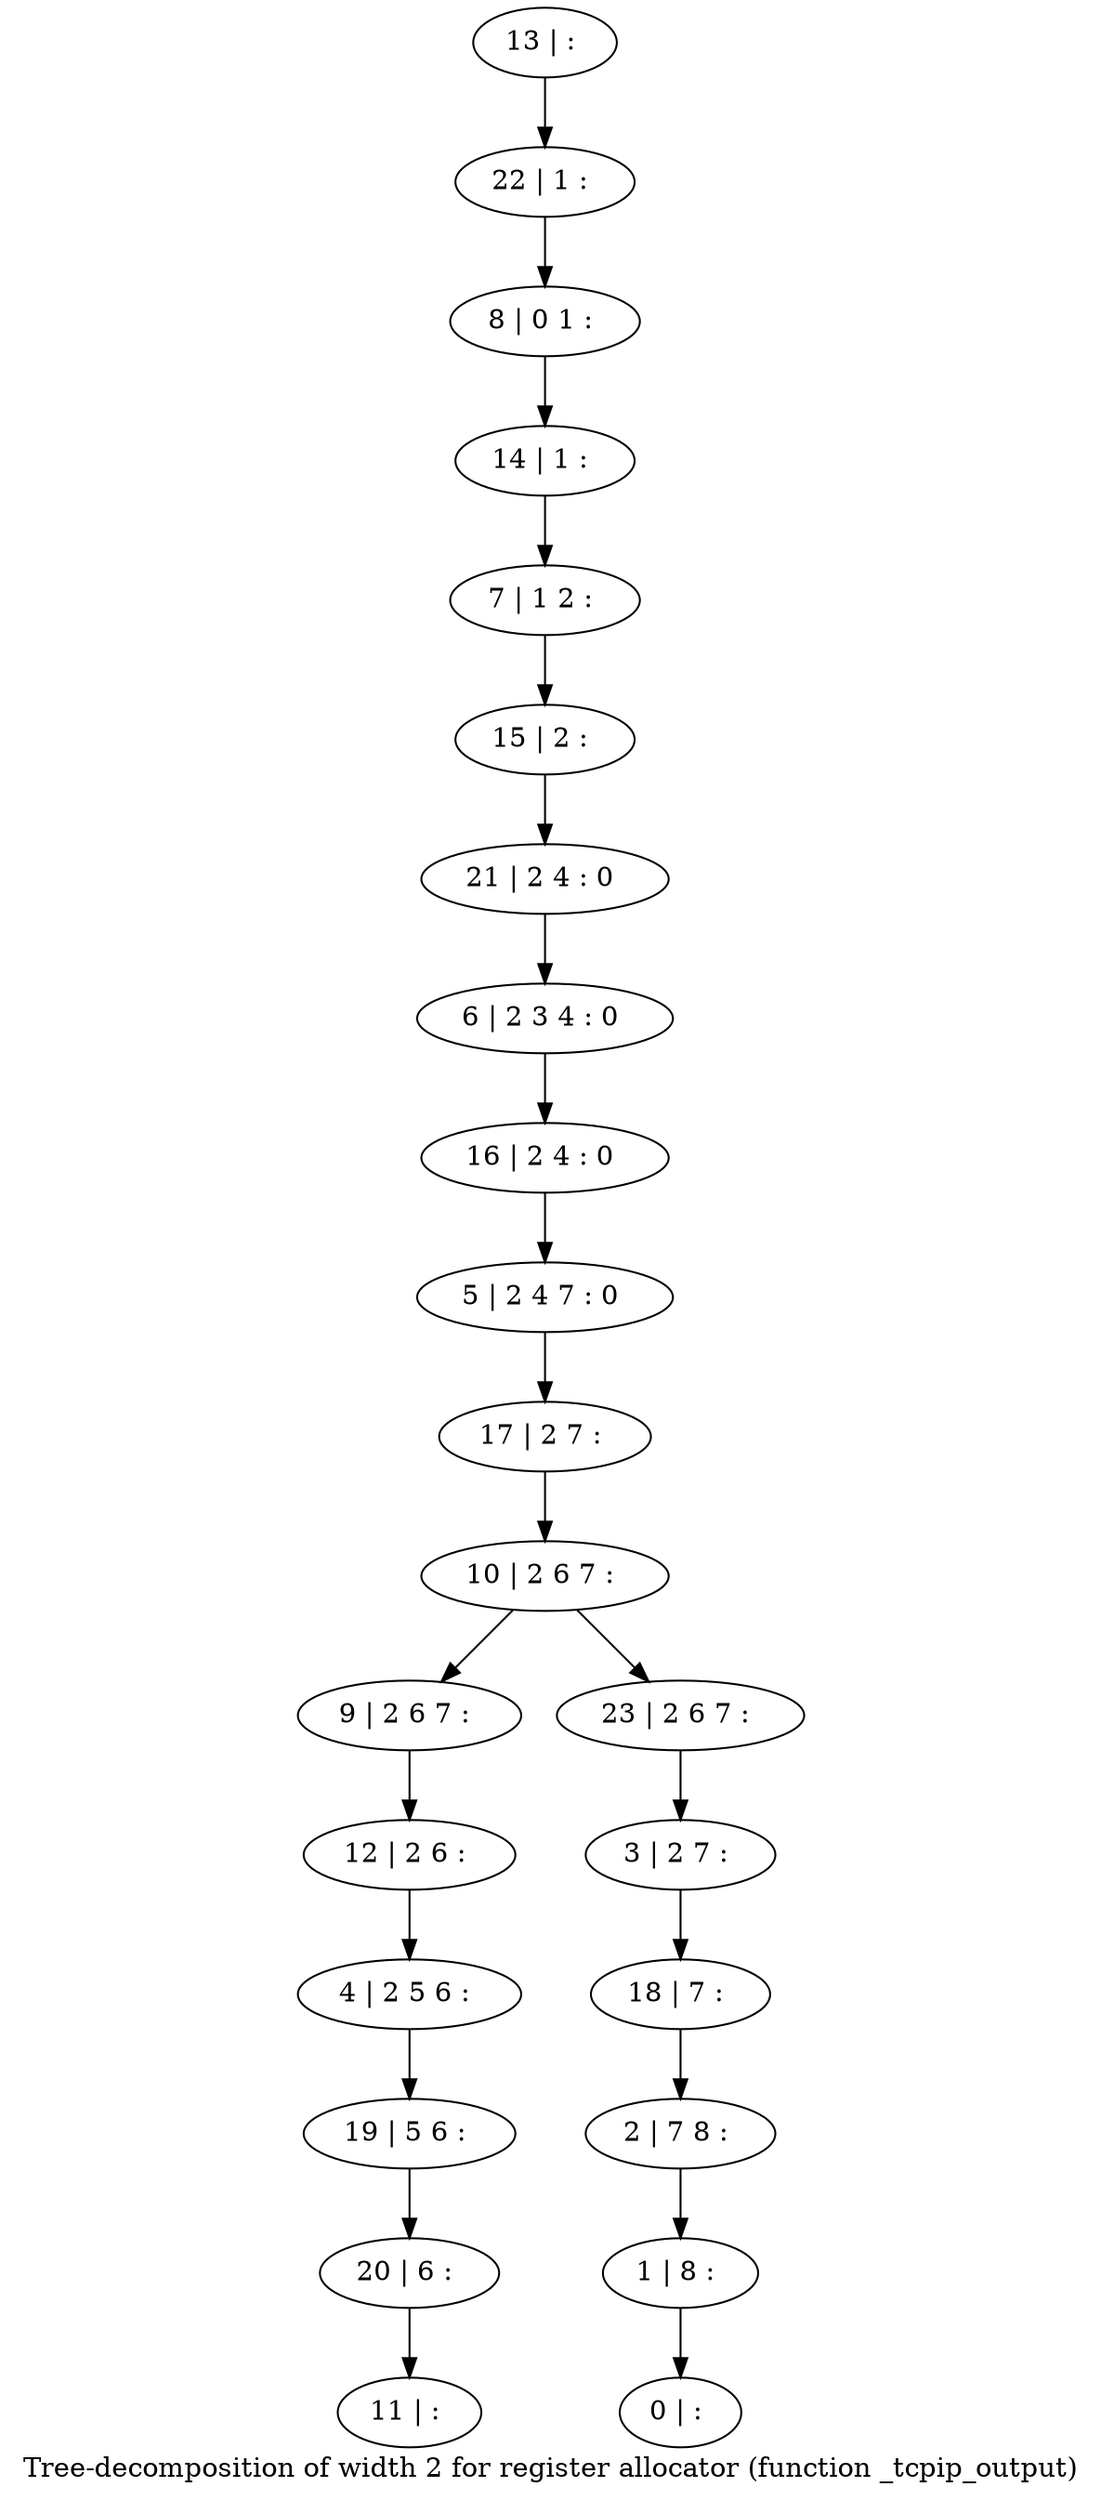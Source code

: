 digraph G {
graph [label="Tree-decomposition of width 2 for register allocator (function _tcpip_output)"]
0[label="0 | : "];
1[label="1 | 8 : "];
2[label="2 | 7 8 : "];
3[label="3 | 2 7 : "];
4[label="4 | 2 5 6 : "];
5[label="5 | 2 4 7 : 0 "];
6[label="6 | 2 3 4 : 0 "];
7[label="7 | 1 2 : "];
8[label="8 | 0 1 : "];
9[label="9 | 2 6 7 : "];
10[label="10 | 2 6 7 : "];
11[label="11 | : "];
12[label="12 | 2 6 : "];
13[label="13 | : "];
14[label="14 | 1 : "];
15[label="15 | 2 : "];
16[label="16 | 2 4 : 0 "];
17[label="17 | 2 7 : "];
18[label="18 | 7 : "];
19[label="19 | 5 6 : "];
20[label="20 | 6 : "];
21[label="21 | 2 4 : 0 "];
22[label="22 | 1 : "];
23[label="23 | 2 6 7 : "];
12->4 ;
9->12 ;
4->19 ;
20->11 ;
19->20 ;
13->22 ;
22->8 ;
8->14 ;
14->7 ;
7->15 ;
15->21 ;
21->6 ;
6->16 ;
16->5 ;
5->17 ;
17->10 ;
3->18 ;
18->2 ;
2->1 ;
1->0 ;
23->3 ;
10->9 ;
10->23 ;
}
